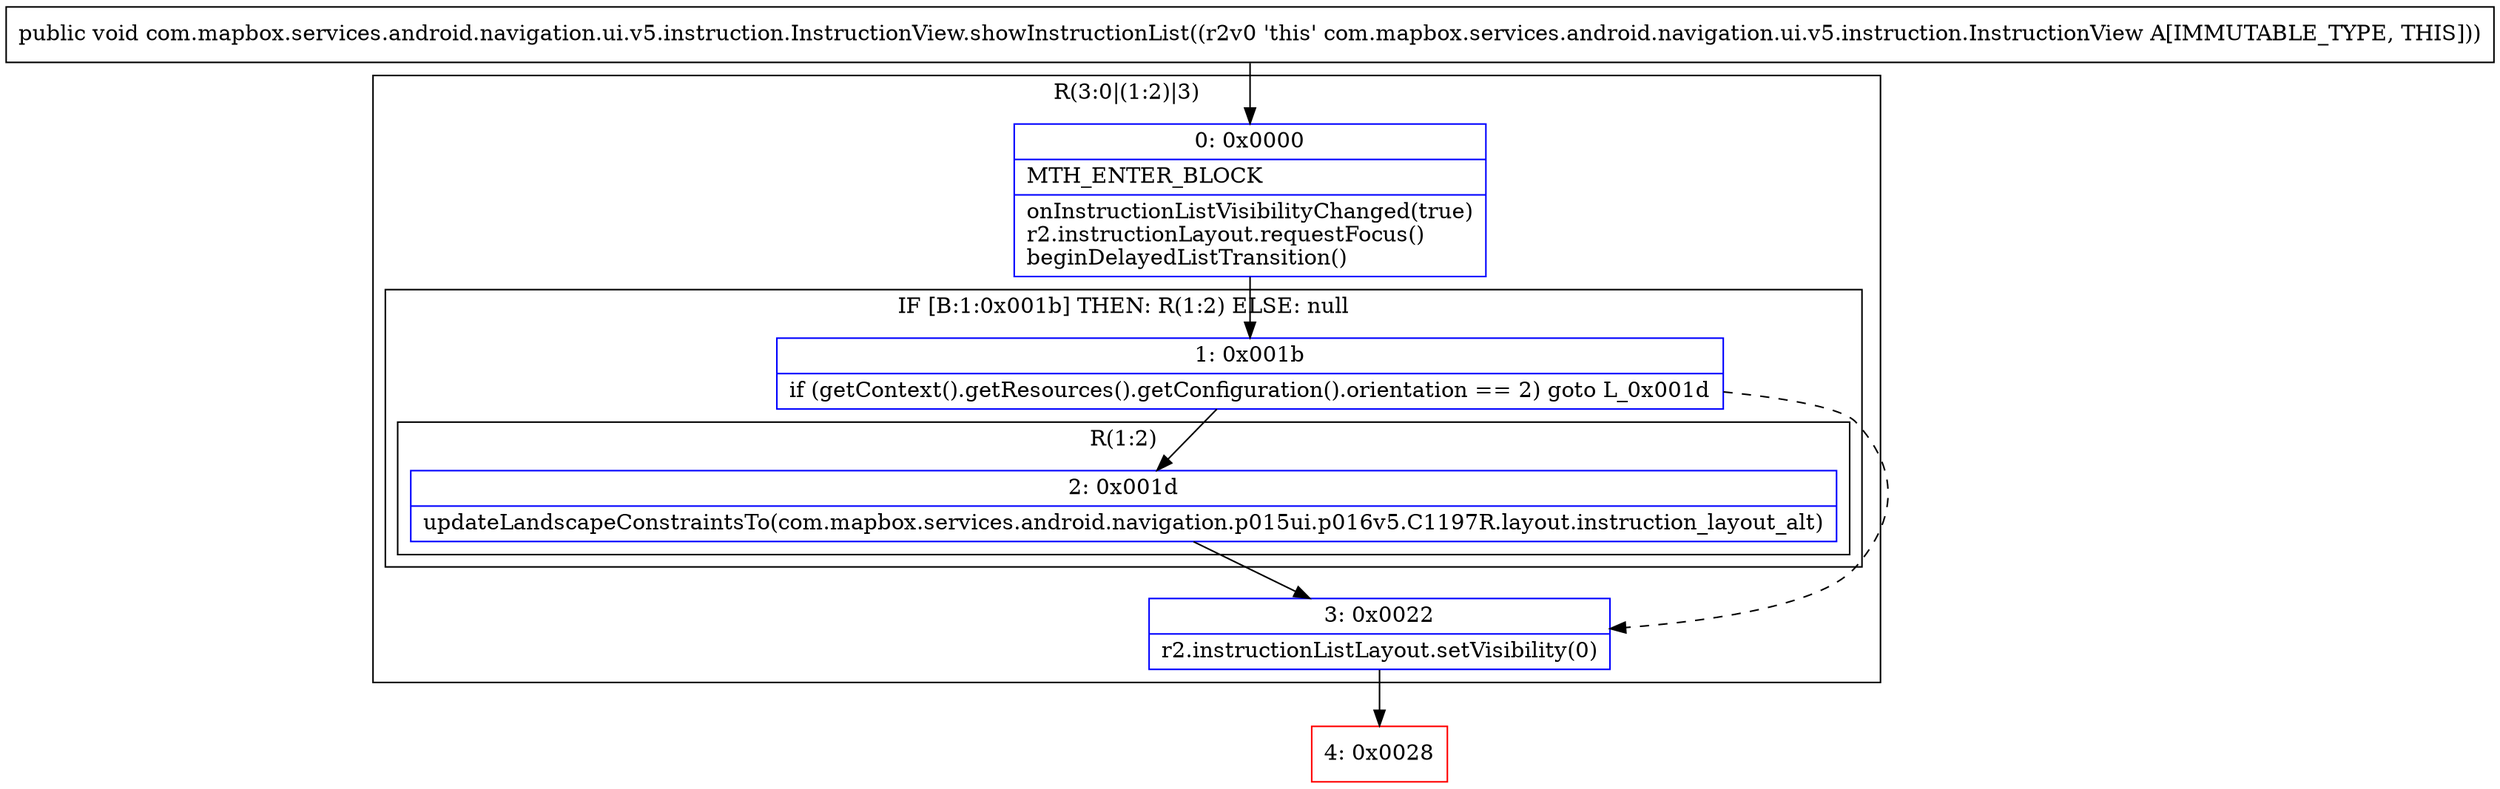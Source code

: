digraph "CFG forcom.mapbox.services.android.navigation.ui.v5.instruction.InstructionView.showInstructionList()V" {
subgraph cluster_Region_383433410 {
label = "R(3:0|(1:2)|3)";
node [shape=record,color=blue];
Node_0 [shape=record,label="{0\:\ 0x0000|MTH_ENTER_BLOCK\l|onInstructionListVisibilityChanged(true)\lr2.instructionLayout.requestFocus()\lbeginDelayedListTransition()\l}"];
subgraph cluster_IfRegion_1521465609 {
label = "IF [B:1:0x001b] THEN: R(1:2) ELSE: null";
node [shape=record,color=blue];
Node_1 [shape=record,label="{1\:\ 0x001b|if (getContext().getResources().getConfiguration().orientation == 2) goto L_0x001d\l}"];
subgraph cluster_Region_418571368 {
label = "R(1:2)";
node [shape=record,color=blue];
Node_2 [shape=record,label="{2\:\ 0x001d|updateLandscapeConstraintsTo(com.mapbox.services.android.navigation.p015ui.p016v5.C1197R.layout.instruction_layout_alt)\l}"];
}
}
Node_3 [shape=record,label="{3\:\ 0x0022|r2.instructionListLayout.setVisibility(0)\l}"];
}
Node_4 [shape=record,color=red,label="{4\:\ 0x0028}"];
MethodNode[shape=record,label="{public void com.mapbox.services.android.navigation.ui.v5.instruction.InstructionView.showInstructionList((r2v0 'this' com.mapbox.services.android.navigation.ui.v5.instruction.InstructionView A[IMMUTABLE_TYPE, THIS])) }"];
MethodNode -> Node_0;
Node_0 -> Node_1;
Node_1 -> Node_2;
Node_1 -> Node_3[style=dashed];
Node_2 -> Node_3;
Node_3 -> Node_4;
}

